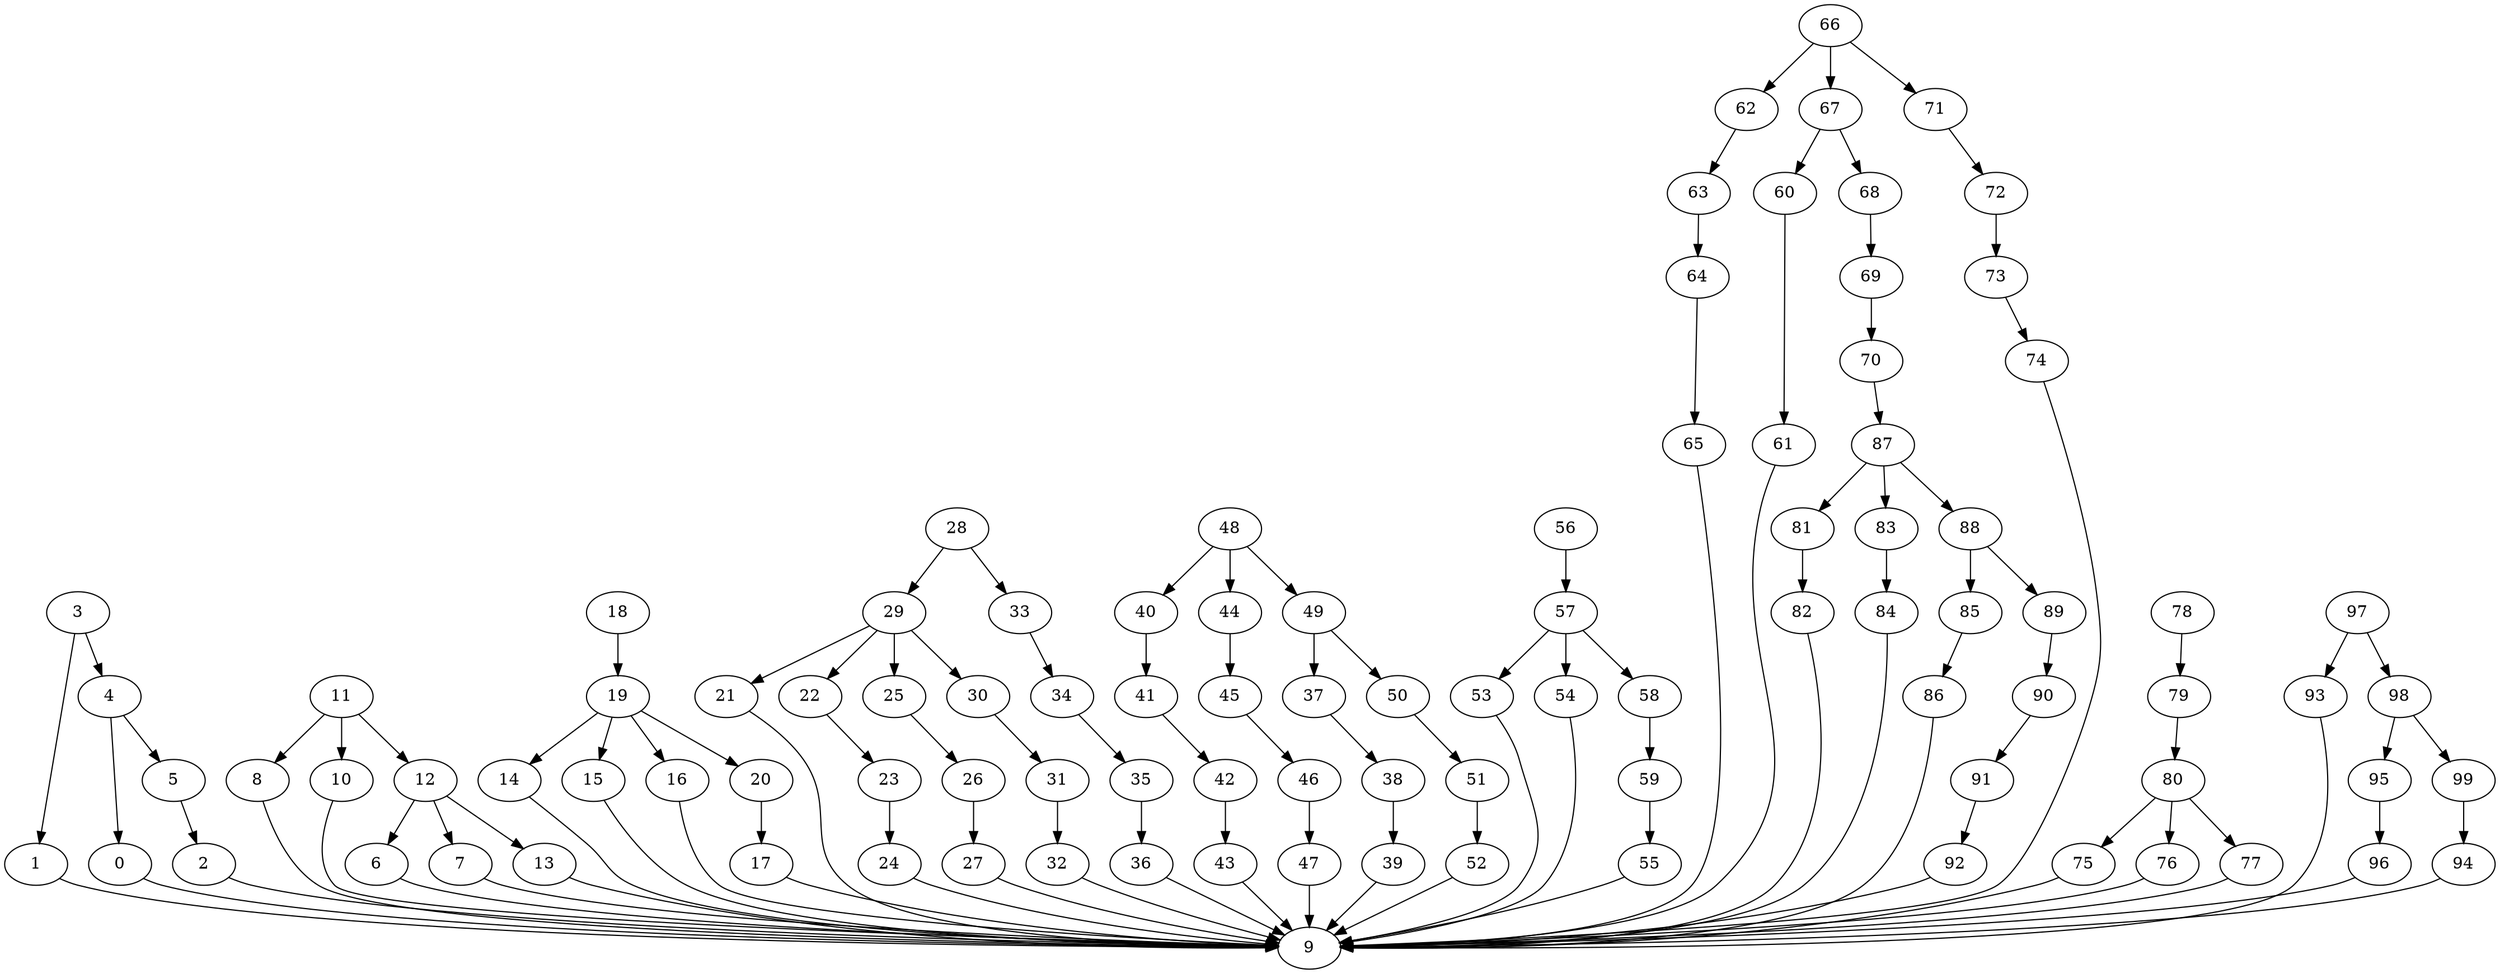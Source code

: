 strict digraph  {
0 [exec=161];
1 [exec=157];
2 [exec=67];
3 [exec=111];
4 [exec=73];
5 [exec=191];
6 [exec=197];
7 [exec=199];
8 [exec=151];
9 [exec=62];
10 [exec=106];
11 [exec=61];
12 [exec=192];
13 [exec=84];
14 [exec=190];
15 [exec=66];
16 [exec=194];
17 [exec=65];
18 [exec=102];
19 [exec=177];
20 [exec=186];
21 [exec=96];
22 [exec=112];
23 [exec=70];
24 [exec=197];
25 [exec=126];
26 [exec=184];
27 [exec=176];
28 [exec=137];
29 [exec=164];
30 [exec=123];
31 [exec=68];
32 [exec=80];
33 [exec=181];
34 [exec=157];
35 [exec=92];
36 [exec=137];
37 [exec=196];
38 [exec=130];
39 [exec=137];
40 [exec=139];
41 [exec=177];
42 [exec=198];
43 [exec=166];
44 [exec=67];
45 [exec=73];
46 [exec=119];
47 [exec=171];
48 [exec=66];
49 [exec=65];
50 [exec=129];
51 [exec=197];
52 [exec=164];
53 [exec=140];
54 [exec=93];
55 [exec=79];
56 [exec=176];
57 [exec=65];
58 [exec=105];
59 [exec=123];
60 [exec=164];
61 [exec=152];
62 [exec=190];
63 [exec=121];
64 [exec=85];
65 [exec=160];
66 [exec=190];
67 [exec=121];
68 [exec=156];
69 [exec=141];
70 [exec=147];
71 [exec=109];
72 [exec=88];
73 [exec=71];
74 [exec=95];
75 [exec=186];
76 [exec=144];
77 [exec=194];
78 [exec=131];
79 [exec=82];
80 [exec=181];
81 [exec=150];
82 [exec=151];
83 [exec=152];
84 [exec=150];
85 [exec=76];
86 [exec=173];
87 [exec=152];
88 [exec=65];
89 [exec=98];
90 [exec=67];
91 [exec=103];
92 [exec=162];
93 [exec=187];
94 [exec=75];
95 [exec=143];
96 [exec=56];
97 [exec=68];
98 [exec=103];
99 [exec=146];
0 -> 9  [comm=10];
1 -> 9  [comm=9];
2 -> 9  [comm=5];
3 -> 4  [comm=9];
3 -> 1  [comm=19];
4 -> 5  [comm=9];
4 -> 0  [comm=20];
5 -> 2  [comm=16];
6 -> 9  [comm=9];
7 -> 9  [comm=9];
8 -> 9  [comm=5];
10 -> 9  [comm=5];
11 -> 12  [comm=8];
11 -> 8  [comm=9];
11 -> 10  [comm=18];
12 -> 13  [comm=11];
12 -> 6  [comm=11];
12 -> 7  [comm=5];
13 -> 9  [comm=13];
14 -> 9  [comm=11];
15 -> 9  [comm=14];
16 -> 9  [comm=12];
17 -> 9  [comm=15];
18 -> 19  [comm=13];
19 -> 20  [comm=18];
19 -> 14  [comm=9];
19 -> 15  [comm=6];
19 -> 16  [comm=16];
20 -> 17  [comm=19];
21 -> 9  [comm=18];
22 -> 23  [comm=9];
23 -> 24  [comm=9];
24 -> 9  [comm=5];
25 -> 26  [comm=19];
26 -> 27  [comm=10];
27 -> 9  [comm=5];
28 -> 29  [comm=9];
28 -> 33  [comm=10];
29 -> 30  [comm=9];
29 -> 21  [comm=20];
29 -> 22  [comm=8];
29 -> 25  [comm=6];
30 -> 31  [comm=15];
31 -> 32  [comm=20];
32 -> 9  [comm=8];
33 -> 34  [comm=6];
34 -> 35  [comm=12];
35 -> 36  [comm=11];
36 -> 9  [comm=13];
37 -> 38  [comm=6];
38 -> 39  [comm=8];
39 -> 9  [comm=19];
40 -> 41  [comm=5];
41 -> 42  [comm=7];
42 -> 43  [comm=19];
43 -> 9  [comm=15];
44 -> 45  [comm=11];
45 -> 46  [comm=13];
46 -> 47  [comm=19];
47 -> 9  [comm=20];
48 -> 49  [comm=12];
48 -> 40  [comm=13];
48 -> 44  [comm=11];
49 -> 50  [comm=19];
49 -> 37  [comm=9];
50 -> 51  [comm=18];
51 -> 52  [comm=8];
52 -> 9  [comm=17];
53 -> 9  [comm=19];
54 -> 9  [comm=15];
55 -> 9  [comm=7];
56 -> 57  [comm=12];
57 -> 58  [comm=18];
57 -> 53  [comm=7];
57 -> 54  [comm=11];
58 -> 59  [comm=14];
59 -> 55  [comm=8];
60 -> 61  [comm=9];
61 -> 9  [comm=16];
62 -> 63  [comm=9];
63 -> 64  [comm=13];
64 -> 65  [comm=9];
65 -> 9  [comm=19];
66 -> 67  [comm=12];
66 -> 62  [comm=8];
66 -> 71  [comm=17];
67 -> 68  [comm=20];
67 -> 60  [comm=10];
68 -> 69  [comm=12];
69 -> 70  [comm=10];
70 -> 87  [comm=18];
71 -> 72  [comm=17];
72 -> 73  [comm=15];
73 -> 74  [comm=18];
74 -> 9  [comm=11];
75 -> 9  [comm=16];
76 -> 9  [comm=15];
77 -> 9  [comm=7];
78 -> 79  [comm=16];
79 -> 80  [comm=5];
80 -> 75  [comm=15];
80 -> 76  [comm=19];
80 -> 77  [comm=19];
81 -> 82  [comm=5];
82 -> 9  [comm=17];
83 -> 84  [comm=15];
84 -> 9  [comm=14];
85 -> 86  [comm=7];
86 -> 9  [comm=8];
87 -> 88  [comm=12];
87 -> 81  [comm=8];
87 -> 83  [comm=7];
88 -> 89  [comm=13];
88 -> 85  [comm=13];
89 -> 90  [comm=6];
90 -> 91  [comm=10];
91 -> 92  [comm=13];
92 -> 9  [comm=9];
93 -> 9  [comm=18];
94 -> 9  [comm=13];
95 -> 96  [comm=17];
96 -> 9  [comm=9];
97 -> 98  [comm=20];
97 -> 93  [comm=15];
98 -> 99  [comm=7];
98 -> 95  [comm=13];
99 -> 94  [comm=6];
}
